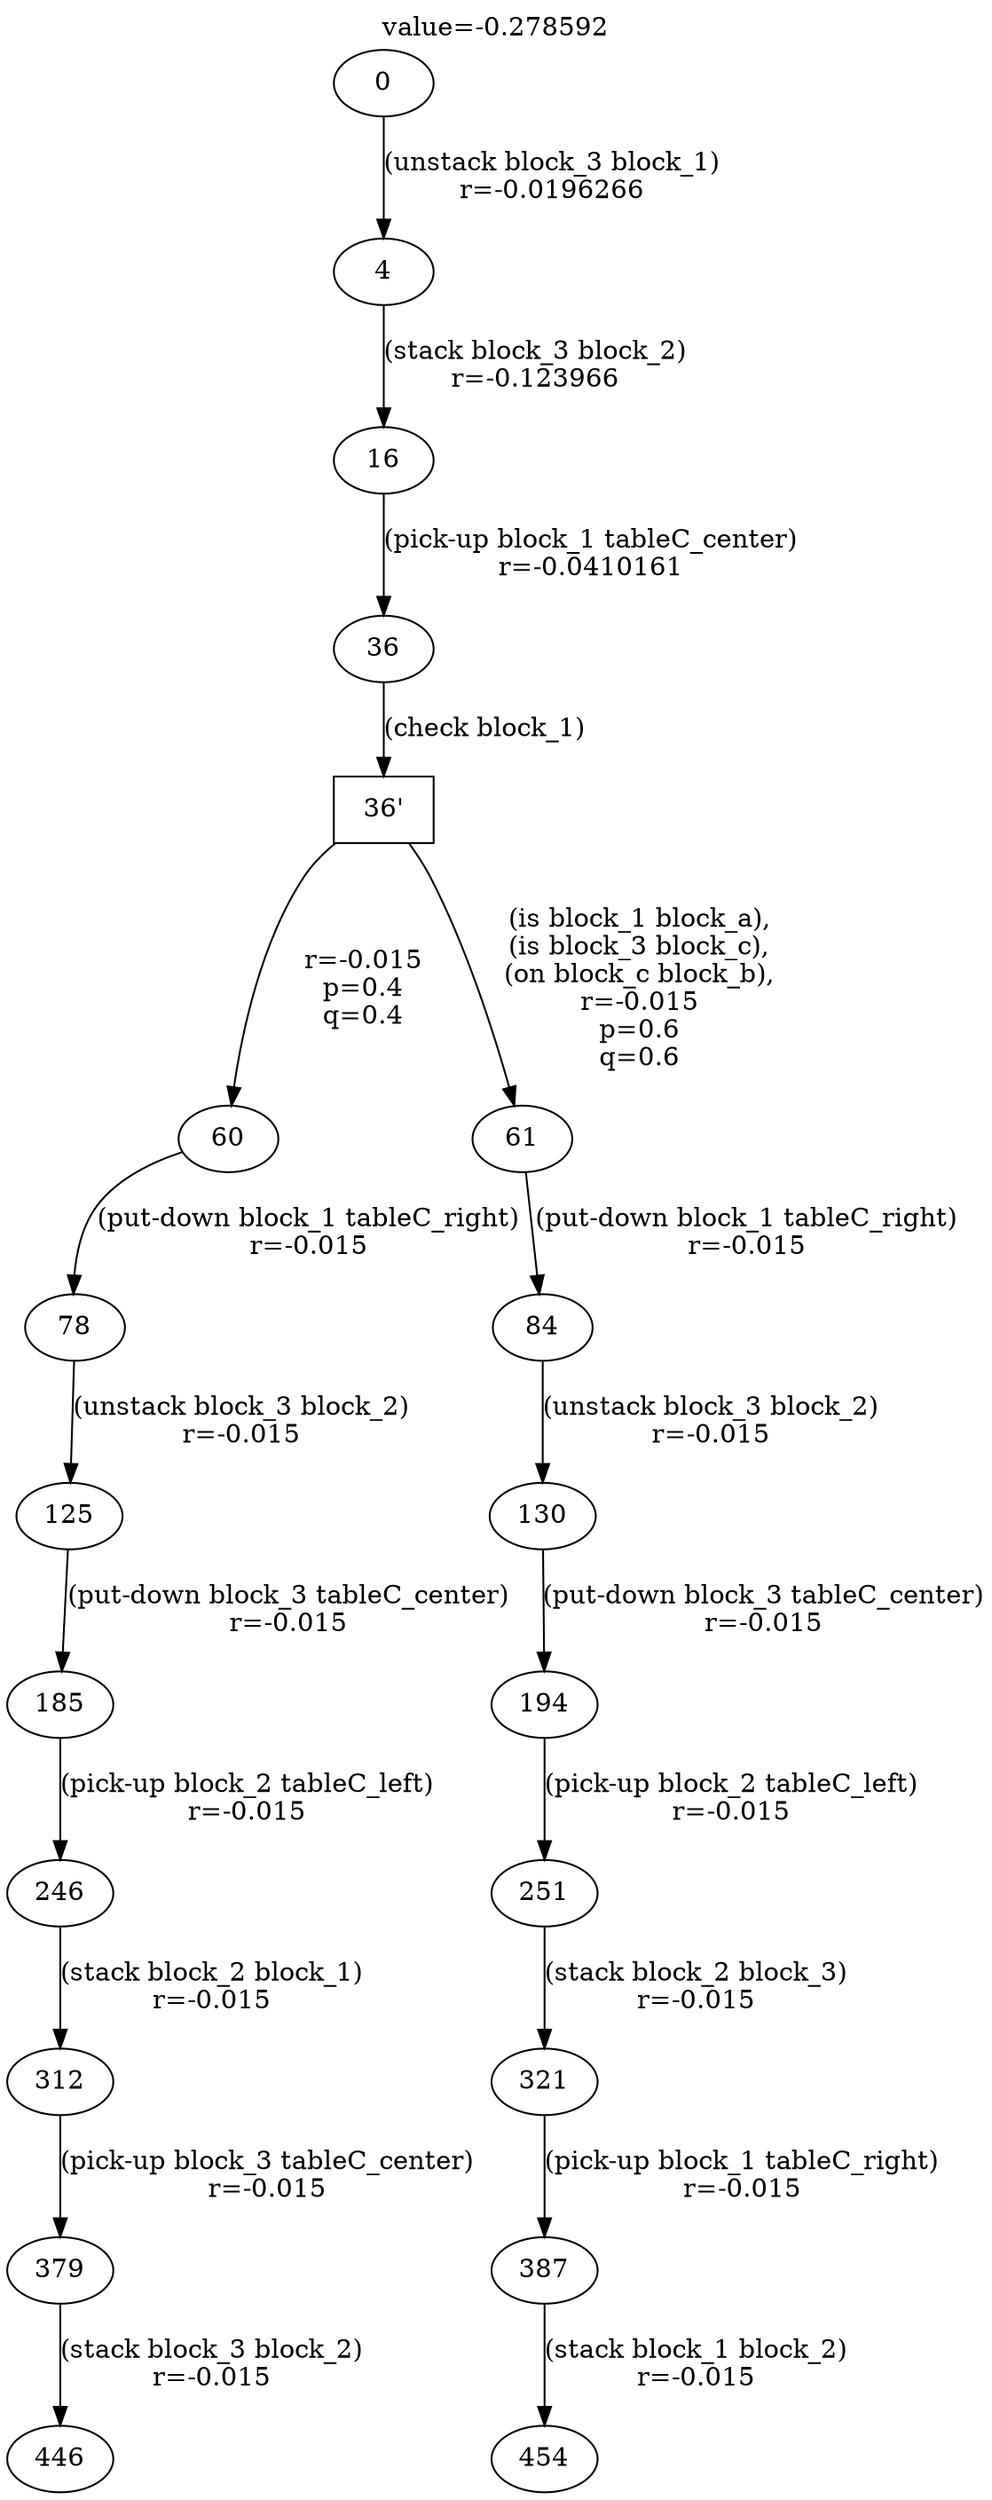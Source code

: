 digraph g{
label="value=-0.278592"
labelloc=top
0->4 [ label="(unstack block_3 block_1)
r=-0.0196266" ];
4->16 [ label="(stack block_3 block_2)
r=-0.123966" ];
16->36 [ label="(pick-up block_1 tableC_center)
r=-0.0410161" ];
"36'" [ shape=box ] ;
36->"36'" [ label="(check block_1)" ];
"36'"->60 [ label="
r=-0.015
p=0.4
q=0.4" ];
60->78 [ label="(put-down block_1 tableC_right)
r=-0.015" ];
78->125 [ label="(unstack block_3 block_2)
r=-0.015" ];
125->185 [ label="(put-down block_3 tableC_center)
r=-0.015" ];
185->246 [ label="(pick-up block_2 tableC_left)
r=-0.015" ];
246->312 [ label="(stack block_2 block_1)
r=-0.015" ];
312->379 [ label="(pick-up block_3 tableC_center)
r=-0.015" ];
379->446 [ label="(stack block_3 block_2)
r=-0.015" ];
"36'"->61 [ label="
(is block_1 block_a),
(is block_3 block_c),
(on block_c block_b),
r=-0.015
p=0.6
q=0.6" ];
61->84 [ label="(put-down block_1 tableC_right)
r=-0.015" ];
84->130 [ label="(unstack block_3 block_2)
r=-0.015" ];
130->194 [ label="(put-down block_3 tableC_center)
r=-0.015" ];
194->251 [ label="(pick-up block_2 tableC_left)
r=-0.015" ];
251->321 [ label="(stack block_2 block_3)
r=-0.015" ];
321->387 [ label="(pick-up block_1 tableC_right)
r=-0.015" ];
387->454 [ label="(stack block_1 block_2)
r=-0.015" ];
}
